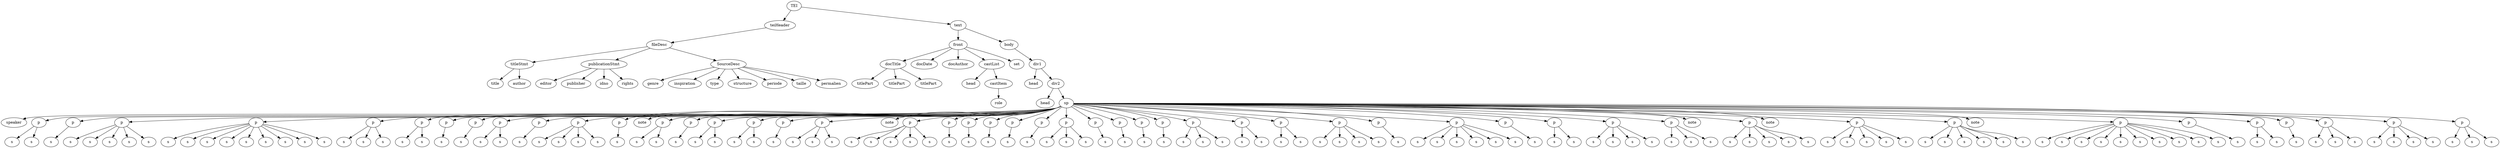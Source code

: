 digraph Tree {
	"t0" [label = "TEI"];
	"t1" [label = "teiHeader"];
	"t2" [label = "fileDesc"];
	"t3" [label = "titleStmt"];
	"t4" [label = "title"];
	"t5" [label = "author"];
	"t6" [label = "publicationStmt"];
	"t7" [label = "editor"];
	"t8" [label = "publisher"];
	"t9" [label = "idno"];
	"t10" [label = "rights"];
	"t11" [label = "SourceDesc"];
	"t12" [label = "genre"];
	"t13" [label = "inspiration"];
	"t14" [label = "type"];
	"t15" [label = "structure"];
	"t16" [label = "periode"];
	"t17" [label = "taille"];
	"t18" [label = "permalien"];
	"t19" [label = "text"];
	"t20" [label = "front"];
	"t21" [label = "docTitle"];
	"t22" [label = "titlePart"];
	"t23" [label = "titlePart"];
	"t24" [label = "titlePart"];
	"t25" [label = "docDate"];
	"t26" [label = "docAuthor"];
	"t27" [label = "castList"];
	"t28" [label = "head"];
	"t29" [label = "castItem"];
	"t30" [label = "role"];
	"t31" [label = "set"];
	"t32" [label = "body"];
	"t33" [label = "div1"];
	"t34" [label = "head"];
	"t35" [label = "div2"];
	"t36" [label = "head"];
	"t37" [label = "sp"];
	"t38" [label = "speaker"];
	"t39" [label = "p"];
	"t40" [label = "s"];
	"t41" [label = "s"];
	"t42" [label = "p"];
	"t43" [label = "s"];
	"t44" [label = "p"];
	"t45" [label = "s"];
	"t46" [label = "s"];
	"t47" [label = "s"];
	"t48" [label = "s"];
	"t49" [label = "s"];
	"t50" [label = "p"];
	"t51" [label = "s"];
	"t52" [label = "s"];
	"t53" [label = "s"];
	"t54" [label = "s"];
	"t55" [label = "s"];
	"t56" [label = "s"];
	"t57" [label = "s"];
	"t58" [label = "s"];
	"t59" [label = "s"];
	"t60" [label = "p"];
	"t61" [label = "s"];
	"t62" [label = "s"];
	"t63" [label = "s"];
	"t64" [label = "p"];
	"t65" [label = "s"];
	"t66" [label = "s"];
	"t67" [label = "p"];
	"t68" [label = "s"];
	"t69" [label = "p"];
	"t70" [label = "s"];
	"t71" [label = "p"];
	"t72" [label = "s"];
	"t73" [label = "s"];
	"t74" [label = "p"];
	"t75" [label = "s"];
	"t76" [label = "p"];
	"t77" [label = "s"];
	"t78" [label = "s"];
	"t79" [label = "s"];
	"t80" [label = "s"];
	"t81" [label = "p"];
	"t82" [label = "s"];
	"t83" [label = "note"];
	"t84" [label = "p"];
	"t85" [label = "s"];
	"t86" [label = "s"];
	"t87" [label = "p"];
	"t88" [label = "s"];
	"t89" [label = "p"];
	"t90" [label = "s"];
	"t91" [label = "s"];
	"t92" [label = "p"];
	"t93" [label = "s"];
	"t94" [label = "s"];
	"t95" [label = "p"];
	"t96" [label = "s"];
	"t97" [label = "p"];
	"t98" [label = "s"];
	"t99" [label = "s"];
	"t100" [label = "s"];
	"t101" [label = "note"];
	"t102" [label = "p"];
	"t103" [label = "s"];
	"t104" [label = "s"];
	"t105" [label = "s"];
	"t106" [label = "s"];
	"t107" [label = "s"];
	"t108" [label = "p"];
	"t109" [label = "s"];
	"t110" [label = "p"];
	"t111" [label = "s"];
	"t112" [label = "p"];
	"t113" [label = "s"];
	"t114" [label = "p"];
	"t115" [label = "s"];
	"t116" [label = "p"];
	"t117" [label = "s"];
	"t118" [label = "p"];
	"t119" [label = "s"];
	"t120" [label = "s"];
	"t121" [label = "s"];
	"t122" [label = "p"];
	"t123" [label = "s"];
	"t124" [label = "p"];
	"t125" [label = "s"];
	"t126" [label = "p"];
	"t127" [label = "s"];
	"t128" [label = "p"];
	"t129" [label = "s"];
	"t130" [label = "p"];
	"t131" [label = "s"];
	"t132" [label = "s"];
	"t133" [label = "s"];
	"t134" [label = "p"];
	"t135" [label = "s"];
	"t136" [label = "s"];
	"t137" [label = "p"];
	"t138" [label = "s"];
	"t139" [label = "s"];
	"t140" [label = "p"];
	"t141" [label = "s"];
	"t142" [label = "s"];
	"t143" [label = "s"];
	"t144" [label = "s"];
	"t145" [label = "p"];
	"t146" [label = "s"];
	"t147" [label = "p"];
	"t148" [label = "s"];
	"t149" [label = "s"];
	"t150" [label = "s"];
	"t151" [label = "s"];
	"t152" [label = "s"];
	"t153" [label = "s"];
	"t154" [label = "p"];
	"t155" [label = "s"];
	"t156" [label = "p"];
	"t157" [label = "s"];
	"t158" [label = "s"];
	"t159" [label = "p"];
	"t160" [label = "s"];
	"t161" [label = "s"];
	"t162" [label = "s"];
	"t163" [label = "s"];
	"t164" [label = "p"];
	"t165" [label = "s"];
	"t166" [label = "s"];
	"t167" [label = "s"];
	"t168" [label = "note"];
	"t169" [label = "p"];
	"t170" [label = "s"];
	"t171" [label = "s"];
	"t172" [label = "s"];
	"t173" [label = "s"];
	"t174" [label = "s"];
	"t175" [label = "note"];
	"t176" [label = "p"];
	"t177" [label = "s"];
	"t178" [label = "s"];
	"t179" [label = "s"];
	"t180" [label = "s"];
	"t181" [label = "s"];
	"t182" [label = "p"];
	"t183" [label = "s"];
	"t184" [label = "s"];
	"t185" [label = "s"];
	"t186" [label = "s"];
	"t187" [label = "s"];
	"t188" [label = "s"];
	"t189" [label = "note"];
	"t190" [label = "p"];
	"t191" [label = "s"];
	"t192" [label = "s"];
	"t193" [label = "s"];
	"t194" [label = "s"];
	"t195" [label = "s"];
	"t196" [label = "s"];
	"t197" [label = "s"];
	"t198" [label = "s"];
	"t199" [label = "s"];
	"t200" [label = "s"];
	"t201" [label = "p"];
	"t202" [label = "s"];
	"t203" [label = "p"];
	"t204" [label = "s"];
	"t205" [label = "s"];
	"t206" [label = "p"];
	"t207" [label = "s"];
	"t208" [label = "p"];
	"t209" [label = "s"];
	"t210" [label = "s"];
	"t211" [label = "s"];
	"t212" [label = "p"];
	"t213" [label = "s"];
	"t214" [label = "s"];
	"t215" [label = "s"];
	"t216" [label = "s"];
	"t217" [label = "p"];
	"t218" [label = "s"];
	"t219" [label = "s"];
	"t220" [label = "s"];
	"t0" -> "t1";
	"t1" -> "t2";
	"t2" -> "t3";
	"t3" -> "t4";
	"t3" -> "t5";
	"t2" -> "t6";
	"t6" -> "t7";
	"t6" -> "t8";
	"t6" -> "t9";
	"t6" -> "t10";
	"t2" -> "t11";
	"t11" -> "t12";
	"t11" -> "t13";
	"t11" -> "t14";
	"t11" -> "t15";
	"t11" -> "t16";
	"t11" -> "t17";
	"t11" -> "t18";
	"t0" -> "t19";
	"t19" -> "t20";
	"t20" -> "t21";
	"t21" -> "t22";
	"t21" -> "t23";
	"t21" -> "t24";
	"t20" -> "t25";
	"t20" -> "t26";
	"t20" -> "t27";
	"t27" -> "t28";
	"t27" -> "t29";
	"t29" -> "t30";
	"t20" -> "t31";
	"t19" -> "t32";
	"t32" -> "t33";
	"t33" -> "t34";
	"t33" -> "t35";
	"t35" -> "t36";
	"t35" -> "t37";
	"t37" -> "t38";
	"t37" -> "t39";
	"t39" -> "t40";
	"t39" -> "t41";
	"t37" -> "t42";
	"t42" -> "t43";
	"t37" -> "t44";
	"t44" -> "t45";
	"t44" -> "t46";
	"t44" -> "t47";
	"t44" -> "t48";
	"t44" -> "t49";
	"t37" -> "t50";
	"t50" -> "t51";
	"t50" -> "t52";
	"t50" -> "t53";
	"t50" -> "t54";
	"t50" -> "t55";
	"t50" -> "t56";
	"t50" -> "t57";
	"t50" -> "t58";
	"t50" -> "t59";
	"t37" -> "t60";
	"t60" -> "t61";
	"t60" -> "t62";
	"t60" -> "t63";
	"t37" -> "t64";
	"t64" -> "t65";
	"t64" -> "t66";
	"t37" -> "t67";
	"t67" -> "t68";
	"t37" -> "t69";
	"t69" -> "t70";
	"t37" -> "t71";
	"t71" -> "t72";
	"t71" -> "t73";
	"t37" -> "t74";
	"t74" -> "t75";
	"t37" -> "t76";
	"t76" -> "t77";
	"t76" -> "t78";
	"t76" -> "t79";
	"t76" -> "t80";
	"t37" -> "t81";
	"t81" -> "t82";
	"t37" -> "t83";
	"t37" -> "t84";
	"t84" -> "t85";
	"t84" -> "t86";
	"t37" -> "t87";
	"t87" -> "t88";
	"t37" -> "t89";
	"t89" -> "t90";
	"t89" -> "t91";
	"t37" -> "t92";
	"t92" -> "t93";
	"t92" -> "t94";
	"t37" -> "t95";
	"t95" -> "t96";
	"t37" -> "t97";
	"t97" -> "t98";
	"t97" -> "t99";
	"t97" -> "t100";
	"t37" -> "t101";
	"t37" -> "t102";
	"t102" -> "t103";
	"t102" -> "t104";
	"t102" -> "t105";
	"t102" -> "t106";
	"t102" -> "t107";
	"t37" -> "t108";
	"t108" -> "t109";
	"t37" -> "t110";
	"t110" -> "t111";
	"t37" -> "t112";
	"t112" -> "t113";
	"t37" -> "t114";
	"t114" -> "t115";
	"t37" -> "t116";
	"t116" -> "t117";
	"t37" -> "t118";
	"t118" -> "t119";
	"t118" -> "t120";
	"t118" -> "t121";
	"t37" -> "t122";
	"t122" -> "t123";
	"t37" -> "t124";
	"t124" -> "t125";
	"t37" -> "t126";
	"t126" -> "t127";
	"t37" -> "t128";
	"t128" -> "t129";
	"t37" -> "t130";
	"t130" -> "t131";
	"t130" -> "t132";
	"t130" -> "t133";
	"t37" -> "t134";
	"t134" -> "t135";
	"t134" -> "t136";
	"t37" -> "t137";
	"t137" -> "t138";
	"t137" -> "t139";
	"t37" -> "t140";
	"t140" -> "t141";
	"t140" -> "t142";
	"t140" -> "t143";
	"t140" -> "t144";
	"t37" -> "t145";
	"t145" -> "t146";
	"t37" -> "t147";
	"t147" -> "t148";
	"t147" -> "t149";
	"t147" -> "t150";
	"t147" -> "t151";
	"t147" -> "t152";
	"t147" -> "t153";
	"t37" -> "t154";
	"t154" -> "t155";
	"t37" -> "t156";
	"t156" -> "t157";
	"t156" -> "t158";
	"t37" -> "t159";
	"t159" -> "t160";
	"t159" -> "t161";
	"t159" -> "t162";
	"t159" -> "t163";
	"t37" -> "t164";
	"t164" -> "t165";
	"t164" -> "t166";
	"t164" -> "t167";
	"t37" -> "t168";
	"t37" -> "t169";
	"t169" -> "t170";
	"t169" -> "t171";
	"t169" -> "t172";
	"t169" -> "t173";
	"t169" -> "t174";
	"t37" -> "t175";
	"t37" -> "t176";
	"t176" -> "t177";
	"t176" -> "t178";
	"t176" -> "t179";
	"t176" -> "t180";
	"t176" -> "t181";
	"t37" -> "t182";
	"t182" -> "t183";
	"t182" -> "t184";
	"t182" -> "t185";
	"t182" -> "t186";
	"t182" -> "t187";
	"t182" -> "t188";
	"t37" -> "t189";
	"t37" -> "t190";
	"t190" -> "t191";
	"t190" -> "t192";
	"t190" -> "t193";
	"t190" -> "t194";
	"t190" -> "t195";
	"t190" -> "t196";
	"t190" -> "t197";
	"t190" -> "t198";
	"t190" -> "t199";
	"t190" -> "t200";
	"t37" -> "t201";
	"t201" -> "t202";
	"t37" -> "t203";
	"t203" -> "t204";
	"t203" -> "t205";
	"t37" -> "t206";
	"t206" -> "t207";
	"t37" -> "t208";
	"t208" -> "t209";
	"t208" -> "t210";
	"t208" -> "t211";
	"t37" -> "t212";
	"t212" -> "t213";
	"t212" -> "t214";
	"t212" -> "t215";
	"t212" -> "t216";
	"t37" -> "t217";
	"t217" -> "t218";
	"t217" -> "t219";
	"t217" -> "t220";
}
